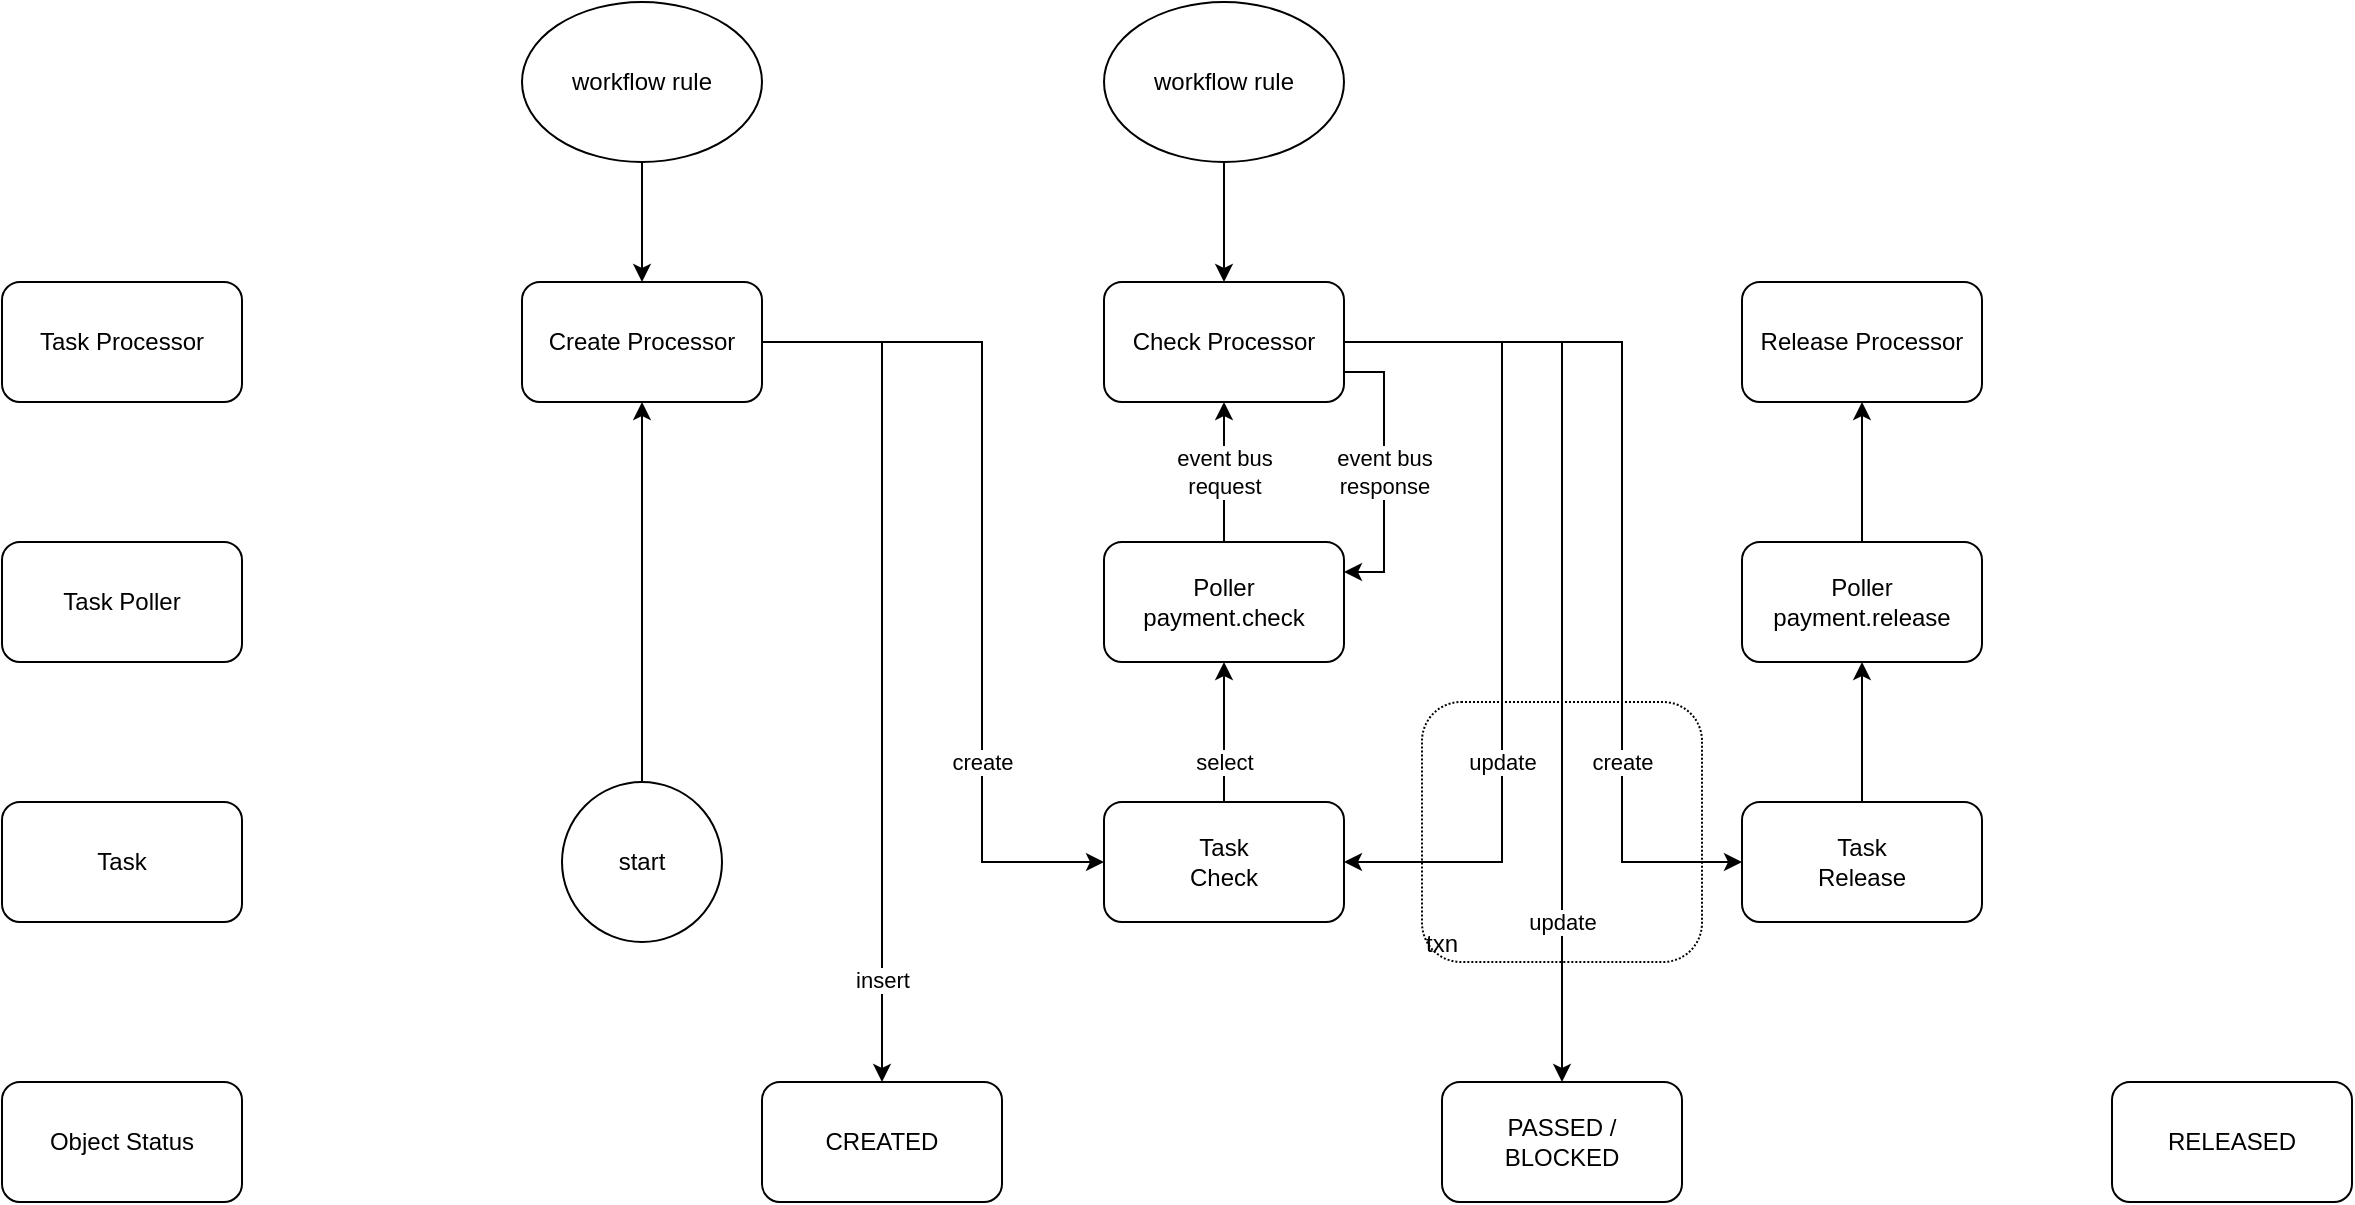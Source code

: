 <mxfile version="22.0.8" type="github">
  <diagram name="Page-1" id="2YBvvXClWsGukQMizWep">
    <mxGraphModel dx="2924" dy="1077" grid="1" gridSize="10" guides="1" tooltips="1" connect="1" arrows="1" fold="1" page="1" pageScale="1" pageWidth="850" pageHeight="1100" math="0" shadow="0">
      <root>
        <mxCell id="0" />
        <mxCell id="1" parent="0" />
        <mxCell id="lIXqguOIdfTzaIHsmeOv-21" value="" style="edgeStyle=orthogonalEdgeStyle;rounded=0;orthogonalLoop=1;jettySize=auto;html=1;" edge="1" parent="1" source="lIXqguOIdfTzaIHsmeOv-53" target="lIXqguOIdfTzaIHsmeOv-17">
          <mxGeometry relative="1" as="geometry">
            <mxPoint x="-250" y="430" as="sourcePoint" />
          </mxGeometry>
        </mxCell>
        <mxCell id="lIXqguOIdfTzaIHsmeOv-28" value="select" style="edgeStyle=orthogonalEdgeStyle;rounded=0;orthogonalLoop=1;jettySize=auto;html=1;entryX=0.5;entryY=1;entryDx=0;entryDy=0;" edge="1" parent="1" source="lIXqguOIdfTzaIHsmeOv-2" target="lIXqguOIdfTzaIHsmeOv-27">
          <mxGeometry x="-0.429" relative="1" as="geometry">
            <Array as="points">
              <mxPoint x="41" y="420" />
              <mxPoint x="41" y="420" />
            </Array>
            <mxPoint as="offset" />
          </mxGeometry>
        </mxCell>
        <mxCell id="lIXqguOIdfTzaIHsmeOv-2" value="Task&lt;br&gt;Check" style="rounded=1;whiteSpace=wrap;html=1;" vertex="1" parent="1">
          <mxGeometry x="-19" y="430" width="120" height="60" as="geometry" />
        </mxCell>
        <mxCell id="lIXqguOIdfTzaIHsmeOv-23" value="" style="edgeStyle=orthogonalEdgeStyle;rounded=0;orthogonalLoop=1;jettySize=auto;html=1;" edge="1" parent="1" source="lIXqguOIdfTzaIHsmeOv-42" target="lIXqguOIdfTzaIHsmeOv-19">
          <mxGeometry relative="1" as="geometry" />
        </mxCell>
        <mxCell id="lIXqguOIdfTzaIHsmeOv-3" value="Task&lt;br&gt;Release" style="rounded=1;whiteSpace=wrap;html=1;" vertex="1" parent="1">
          <mxGeometry x="300" y="430" width="120" height="60" as="geometry" />
        </mxCell>
        <mxCell id="lIXqguOIdfTzaIHsmeOv-10" value="CREATED" style="whiteSpace=wrap;html=1;rounded=1;" vertex="1" parent="1">
          <mxGeometry x="-190" y="570" width="120" height="60" as="geometry" />
        </mxCell>
        <mxCell id="lIXqguOIdfTzaIHsmeOv-11" value="PASSED / &lt;br&gt;BLOCKED" style="whiteSpace=wrap;html=1;rounded=1;" vertex="1" parent="1">
          <mxGeometry x="150" y="570" width="120" height="60" as="geometry" />
        </mxCell>
        <mxCell id="lIXqguOIdfTzaIHsmeOv-13" value="RELEASED" style="whiteSpace=wrap;html=1;rounded=1;" vertex="1" parent="1">
          <mxGeometry x="485" y="570" width="120" height="60" as="geometry" />
        </mxCell>
        <mxCell id="lIXqguOIdfTzaIHsmeOv-14" value="Task" style="rounded=1;whiteSpace=wrap;html=1;" vertex="1" parent="1">
          <mxGeometry x="-570" y="430" width="120" height="60" as="geometry" />
        </mxCell>
        <mxCell id="lIXqguOIdfTzaIHsmeOv-16" value="Object Status" style="rounded=1;whiteSpace=wrap;html=1;" vertex="1" parent="1">
          <mxGeometry x="-570" y="570" width="120" height="60" as="geometry" />
        </mxCell>
        <mxCell id="lIXqguOIdfTzaIHsmeOv-46" value="create" style="edgeStyle=orthogonalEdgeStyle;rounded=0;orthogonalLoop=1;jettySize=auto;html=1;entryX=0;entryY=0.5;entryDx=0;entryDy=0;" edge="1" parent="1" source="lIXqguOIdfTzaIHsmeOv-17" target="lIXqguOIdfTzaIHsmeOv-2">
          <mxGeometry x="0.485" relative="1" as="geometry">
            <Array as="points">
              <mxPoint x="-80" y="200" />
              <mxPoint x="-80" y="460" />
            </Array>
            <mxPoint as="offset" />
          </mxGeometry>
        </mxCell>
        <mxCell id="lIXqguOIdfTzaIHsmeOv-47" value="insert" style="edgeStyle=orthogonalEdgeStyle;rounded=0;orthogonalLoop=1;jettySize=auto;html=1;entryX=0.5;entryY=0;entryDx=0;entryDy=0;" edge="1" parent="1" source="lIXqguOIdfTzaIHsmeOv-17" target="lIXqguOIdfTzaIHsmeOv-10">
          <mxGeometry x="0.762" relative="1" as="geometry">
            <Array as="points">
              <mxPoint x="-130" y="200" />
            </Array>
            <mxPoint as="offset" />
          </mxGeometry>
        </mxCell>
        <mxCell id="lIXqguOIdfTzaIHsmeOv-17" value="Create Processor" style="rounded=1;whiteSpace=wrap;html=1;" vertex="1" parent="1">
          <mxGeometry x="-310" y="170" width="120" height="60" as="geometry" />
        </mxCell>
        <mxCell id="lIXqguOIdfTzaIHsmeOv-30" value="event bus&lt;br&gt;response" style="edgeStyle=orthogonalEdgeStyle;rounded=0;orthogonalLoop=1;jettySize=auto;html=1;entryX=1;entryY=0.25;entryDx=0;entryDy=0;exitX=1;exitY=0.75;exitDx=0;exitDy=0;" edge="1" parent="1" source="lIXqguOIdfTzaIHsmeOv-18" target="lIXqguOIdfTzaIHsmeOv-27">
          <mxGeometry relative="1" as="geometry">
            <mxPoint x="135" y="220" as="sourcePoint" />
          </mxGeometry>
        </mxCell>
        <mxCell id="lIXqguOIdfTzaIHsmeOv-18" value="Check Processor" style="rounded=1;whiteSpace=wrap;html=1;" vertex="1" parent="1">
          <mxGeometry x="-19" y="170" width="120" height="60" as="geometry" />
        </mxCell>
        <mxCell id="lIXqguOIdfTzaIHsmeOv-19" value="Release Processor" style="rounded=1;whiteSpace=wrap;html=1;" vertex="1" parent="1">
          <mxGeometry x="300" y="170" width="120" height="60" as="geometry" />
        </mxCell>
        <mxCell id="lIXqguOIdfTzaIHsmeOv-20" value="Task Processor" style="rounded=1;whiteSpace=wrap;html=1;" vertex="1" parent="1">
          <mxGeometry x="-570" y="170" width="120" height="60" as="geometry" />
        </mxCell>
        <mxCell id="lIXqguOIdfTzaIHsmeOv-26" value="Task Poller" style="rounded=1;whiteSpace=wrap;html=1;" vertex="1" parent="1">
          <mxGeometry x="-570" y="300" width="120" height="60" as="geometry" />
        </mxCell>
        <mxCell id="lIXqguOIdfTzaIHsmeOv-29" value="event bus&lt;br&gt;request" style="edgeStyle=orthogonalEdgeStyle;rounded=0;orthogonalLoop=1;jettySize=auto;html=1;" edge="1" parent="1" source="lIXqguOIdfTzaIHsmeOv-27" target="lIXqguOIdfTzaIHsmeOv-18">
          <mxGeometry relative="1" as="geometry" />
        </mxCell>
        <mxCell id="lIXqguOIdfTzaIHsmeOv-32" value="update" style="edgeStyle=orthogonalEdgeStyle;rounded=0;orthogonalLoop=1;jettySize=auto;html=1;entryX=1;entryY=0.5;entryDx=0;entryDy=0;exitX=1;exitY=0.5;exitDx=0;exitDy=0;" edge="1" parent="1" source="lIXqguOIdfTzaIHsmeOv-18" target="lIXqguOIdfTzaIHsmeOv-2">
          <mxGeometry x="0.383" relative="1" as="geometry">
            <Array as="points">
              <mxPoint x="180" y="200" />
              <mxPoint x="180" y="460" />
            </Array>
            <mxPoint as="offset" />
          </mxGeometry>
        </mxCell>
        <mxCell id="lIXqguOIdfTzaIHsmeOv-41" value="create" style="edgeStyle=orthogonalEdgeStyle;rounded=0;orthogonalLoop=1;jettySize=auto;html=1;exitX=1;exitY=0.5;exitDx=0;exitDy=0;" edge="1" parent="1" source="lIXqguOIdfTzaIHsmeOv-18" target="lIXqguOIdfTzaIHsmeOv-3">
          <mxGeometry x="0.521" relative="1" as="geometry">
            <Array as="points">
              <mxPoint x="240" y="200" />
              <mxPoint x="240" y="460" />
            </Array>
            <mxPoint as="offset" />
          </mxGeometry>
        </mxCell>
        <mxCell id="lIXqguOIdfTzaIHsmeOv-44" value="update" style="edgeStyle=orthogonalEdgeStyle;rounded=0;orthogonalLoop=1;jettySize=auto;html=1;entryX=0.5;entryY=0;entryDx=0;entryDy=0;" edge="1" parent="1" source="lIXqguOIdfTzaIHsmeOv-18" target="lIXqguOIdfTzaIHsmeOv-11">
          <mxGeometry x="0.667" relative="1" as="geometry">
            <Array as="points">
              <mxPoint x="210" y="200" />
            </Array>
            <mxPoint as="offset" />
          </mxGeometry>
        </mxCell>
        <mxCell id="lIXqguOIdfTzaIHsmeOv-27" value="Poller&lt;br&gt;payment.check" style="rounded=1;whiteSpace=wrap;html=1;" vertex="1" parent="1">
          <mxGeometry x="-19" y="300" width="120" height="60" as="geometry" />
        </mxCell>
        <mxCell id="lIXqguOIdfTzaIHsmeOv-43" value="" style="edgeStyle=orthogonalEdgeStyle;rounded=0;orthogonalLoop=1;jettySize=auto;html=1;" edge="1" parent="1" source="lIXqguOIdfTzaIHsmeOv-3" target="lIXqguOIdfTzaIHsmeOv-42">
          <mxGeometry relative="1" as="geometry">
            <mxPoint x="360" y="430" as="sourcePoint" />
            <mxPoint x="360" y="230" as="targetPoint" />
          </mxGeometry>
        </mxCell>
        <mxCell id="lIXqguOIdfTzaIHsmeOv-42" value="Poller&lt;br&gt;payment.release" style="rounded=1;whiteSpace=wrap;html=1;" vertex="1" parent="1">
          <mxGeometry x="300" y="300" width="120" height="60" as="geometry" />
        </mxCell>
        <mxCell id="lIXqguOIdfTzaIHsmeOv-49" value="" style="edgeStyle=orthogonalEdgeStyle;rounded=0;orthogonalLoop=1;jettySize=auto;html=1;" edge="1" parent="1" source="lIXqguOIdfTzaIHsmeOv-48" target="lIXqguOIdfTzaIHsmeOv-18">
          <mxGeometry relative="1" as="geometry" />
        </mxCell>
        <mxCell id="lIXqguOIdfTzaIHsmeOv-48" value="workflow rule" style="ellipse;whiteSpace=wrap;html=1;" vertex="1" parent="1">
          <mxGeometry x="-19" y="30" width="120" height="80" as="geometry" />
        </mxCell>
        <mxCell id="lIXqguOIdfTzaIHsmeOv-51" value="" style="edgeStyle=orthogonalEdgeStyle;rounded=0;orthogonalLoop=1;jettySize=auto;html=1;" edge="1" parent="1" source="lIXqguOIdfTzaIHsmeOv-50" target="lIXqguOIdfTzaIHsmeOv-17">
          <mxGeometry relative="1" as="geometry" />
        </mxCell>
        <mxCell id="lIXqguOIdfTzaIHsmeOv-50" value="workflow rule" style="ellipse;whiteSpace=wrap;html=1;" vertex="1" parent="1">
          <mxGeometry x="-310" y="30" width="120" height="80" as="geometry" />
        </mxCell>
        <mxCell id="lIXqguOIdfTzaIHsmeOv-52" value="txn" style="rounded=1;whiteSpace=wrap;html=1;dashed=1;dashPattern=1 1;fillColor=none;align=left;verticalAlign=bottom;" vertex="1" parent="1">
          <mxGeometry x="140" y="380" width="140" height="130" as="geometry" />
        </mxCell>
        <mxCell id="lIXqguOIdfTzaIHsmeOv-53" value="start" style="ellipse;whiteSpace=wrap;html=1;aspect=fixed;" vertex="1" parent="1">
          <mxGeometry x="-290" y="420" width="80" height="80" as="geometry" />
        </mxCell>
      </root>
    </mxGraphModel>
  </diagram>
</mxfile>
